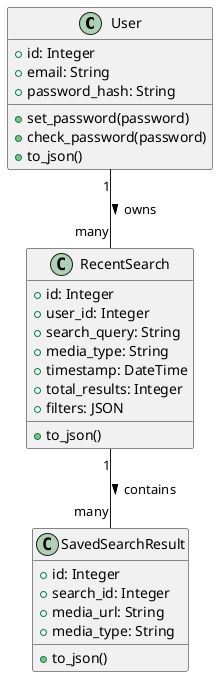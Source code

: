 @startuml
class User {
  +id: Integer
  +email: String
  +password_hash: String
  +set_password(password)
  +check_password(password)
  +to_json()
}

class RecentSearch {
  +id: Integer
  +user_id: Integer
  +search_query: String
  +media_type: String
  +timestamp: DateTime
  +total_results: Integer
  +filters: JSON
  +to_json()
}

class SavedSearchResult {
  +id: Integer
  +search_id: Integer
  +media_url: String
  +media_type: String
  +to_json()
}

User "1" -- "many" RecentSearch : owns >
RecentSearch "1" -- "many" SavedSearchResult : contains >
@enduml